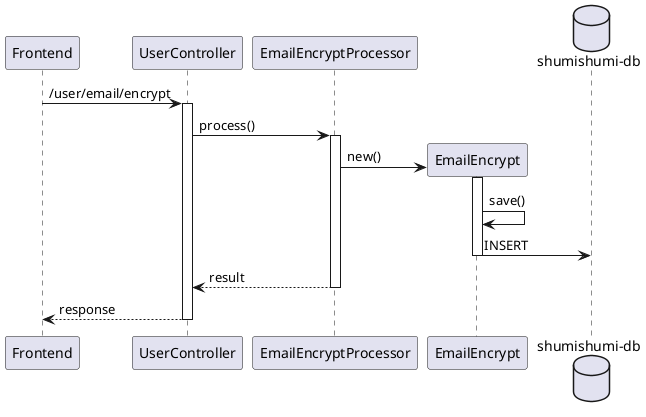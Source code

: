 @startuml emailEncrypt
participant "Frontend" as fe
participant "UserController" as uc

participant "EmailEncryptProcessor" as proc

participant "EmailEncrypt" as em

database "shumishumi-db" as db


fe -> uc++ : /user/email/encrypt
uc -> proc++ : process()

create em
proc -> em++ : new()
em -> em : save()
em -> db : INSERT
deactivate em

return result
return response

@enduml
